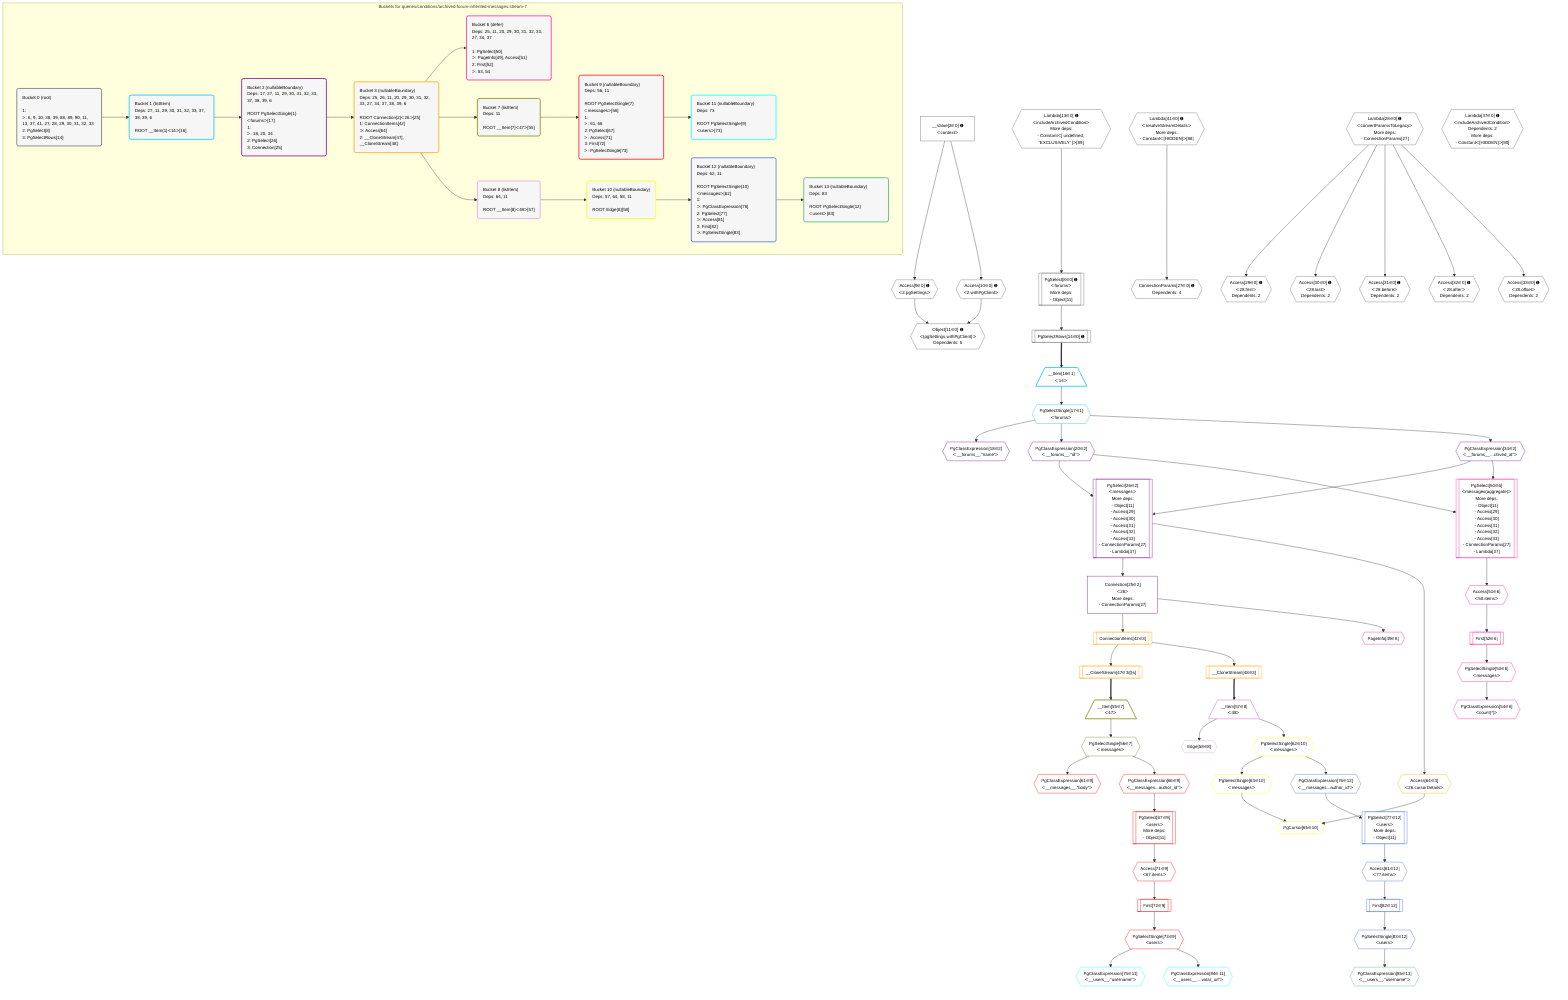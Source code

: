 %%{init: {'themeVariables': { 'fontSize': '12px'}}}%%
graph TD
    classDef path fill:#eee,stroke:#000,color:#000
    classDef plan fill:#fff,stroke-width:1px,color:#000
    classDef itemplan fill:#fff,stroke-width:2px,color:#000
    classDef unbatchedplan fill:#dff,stroke-width:1px,color:#000
    classDef sideeffectplan fill:#fcc,stroke-width:2px,color:#000
    classDef bucket fill:#f6f6f6,color:#000,stroke-width:2px,text-align:left

    subgraph "Buckets for queries/conditions/archived-forum-inherited-messages.stream-7"
    Bucket0("Bucket 0 (root)<br /><br />1: <br />ᐳ: 6, 9, 10, 38, 39, 88, 89, 90, 11, 13, 37, 41, 27, 28, 29, 30, 31, 32, 33<br />2: PgSelect[8]<br />3: PgSelectRows[14]"):::bucket
    Bucket1("Bucket 1 (listItem)<br />Deps: 27, 11, 29, 30, 31, 32, 33, 37, 38, 39, 6<br /><br />ROOT __Item{1}ᐸ14ᐳ[16]"):::bucket
    Bucket2("Bucket 2 (nullableBoundary)<br />Deps: 17, 27, 11, 29, 30, 31, 32, 33, 37, 38, 39, 6<br /><br />ROOT PgSelectSingle{1}ᐸforumsᐳ[17]<br />1: <br />ᐳ: 18, 20, 34<br />2: PgSelect[26]<br />3: Connection[25]"):::bucket
    Bucket3("Bucket 3 (nullableBoundary)<br />Deps: 25, 26, 11, 20, 29, 30, 31, 32, 33, 27, 34, 37, 38, 39, 6<br /><br />ROOT Connection{2}ᐸ26ᐳ[25]<br />1: ConnectionItems[42]<br />ᐳ: Access[64]<br />2: __CloneStream[47], __CloneStream[48]"):::bucket
    Bucket6("Bucket 6 (defer)<br />Deps: 25, 11, 20, 29, 30, 31, 32, 33, 27, 34, 37<br /><br />1: PgSelect[50]<br />ᐳ: PageInfo[49], Access[51]<br />2: First[52]<br />ᐳ: 53, 54"):::bucket
    Bucket7("Bucket 7 (listItem)<br />Deps: 11<br /><br />ROOT __Item{7}ᐸ47ᐳ[55]"):::bucket
    Bucket8("Bucket 8 (listItem)<br />Deps: 64, 11<br /><br />ROOT __Item{8}ᐸ48ᐳ[57]"):::bucket
    Bucket9("Bucket 9 (nullableBoundary)<br />Deps: 56, 11<br /><br />ROOT PgSelectSingle{7}ᐸmessagesᐳ[56]<br />1: <br />ᐳ: 61, 66<br />2: PgSelect[67]<br />ᐳ: Access[71]<br />3: First[72]<br />ᐳ: PgSelectSingle[73]"):::bucket
    Bucket10("Bucket 10 (nullableBoundary)<br />Deps: 57, 64, 58, 11<br /><br />ROOT Edge{8}[58]"):::bucket
    Bucket11("Bucket 11 (nullableBoundary)<br />Deps: 73<br /><br />ROOT PgSelectSingle{9}ᐸusersᐳ[73]"):::bucket
    Bucket12("Bucket 12 (nullableBoundary)<br />Deps: 62, 11<br /><br />ROOT PgSelectSingle{10}ᐸmessagesᐳ[62]<br />1: <br />ᐳ: PgClassExpression[76]<br />2: PgSelect[77]<br />ᐳ: Access[81]<br />3: First[82]<br />ᐳ: PgSelectSingle[83]"):::bucket
    Bucket13("Bucket 13 (nullableBoundary)<br />Deps: 83<br /><br />ROOT PgSelectSingle{12}ᐸusersᐳ[83]"):::bucket
    end
    Bucket0 --> Bucket1
    Bucket1 --> Bucket2
    Bucket2 --> Bucket3
    Bucket3 --> Bucket6 & Bucket7 & Bucket8
    Bucket7 --> Bucket9
    Bucket8 --> Bucket10
    Bucket9 --> Bucket11
    Bucket10 --> Bucket12
    Bucket12 --> Bucket13

    %% plan dependencies
    PgSelect8[["PgSelect[8∈0] ➊<br />ᐸforumsᐳ<br />More deps:<br />- Object[11]"]]:::plan
    Lambda13{{"Lambda[13∈0] ➊<br />ᐸincludeArchivedConditionᐳ<br />More deps:<br />- Constantᐸ[ undefined, 'EXCLUSIVELY' ]ᐳ[89]"}}:::plan
    Lambda13 --> PgSelect8
    Object11{{"Object[11∈0] ➊<br />ᐸ{pgSettings,withPgClient}ᐳ<br />Dependents: 5"}}:::plan
    Access9{{"Access[9∈0] ➊<br />ᐸ2.pgSettingsᐳ"}}:::plan
    Access10{{"Access[10∈0] ➊<br />ᐸ2.withPgClientᐳ"}}:::plan
    Access9 & Access10 --> Object11
    __Value2["__Value[2∈0] ➊<br />ᐸcontextᐳ"]:::plan
    __Value2 --> Access9
    __Value2 --> Access10
    PgSelectRows14[["PgSelectRows[14∈0] ➊"]]:::plan
    PgSelect8 --> PgSelectRows14
    ConnectionParams27{{"ConnectionParams[27∈0] ➊<br />Dependents: 4"}}:::plan
    Lambda41{{"Lambda[41∈0] ➊<br />ᐸresolveStreamDetailsᐳ<br />More deps:<br />- Constantᐸ[HIDDEN]ᐳ[88]"}}:::plan
    Lambda41 --> ConnectionParams27
    Lambda28{{"Lambda[28∈0] ➊<br />ᐸconvertParamsToLegacyᐳ<br />More deps:<br />- ConnectionParams[27]"}}:::plan
    Access29{{"Access[29∈0] ➊<br />ᐸ28.firstᐳ<br />Dependents: 2"}}:::plan
    Lambda28 --> Access29
    Access30{{"Access[30∈0] ➊<br />ᐸ28.lastᐳ<br />Dependents: 2"}}:::plan
    Lambda28 --> Access30
    Access31{{"Access[31∈0] ➊<br />ᐸ28.beforeᐳ<br />Dependents: 2"}}:::plan
    Lambda28 --> Access31
    Access32{{"Access[32∈0] ➊<br />ᐸ28.afterᐳ<br />Dependents: 2"}}:::plan
    Lambda28 --> Access32
    Access33{{"Access[33∈0] ➊<br />ᐸ28.offsetᐳ<br />Dependents: 2"}}:::plan
    Lambda28 --> Access33
    Lambda37{{"Lambda[37∈0] ➊<br />ᐸincludeArchivedConditionᐳ<br />Dependents: 2<br />More deps:<br />- Constantᐸ[HIDDEN]ᐳ[90]"}}:::plan
    __Item16[/"__Item[16∈1]<br />ᐸ14ᐳ"\]:::itemplan
    PgSelectRows14 ==> __Item16
    PgSelectSingle17{{"PgSelectSingle[17∈1]<br />ᐸforumsᐳ"}}:::plan
    __Item16 --> PgSelectSingle17
    PgSelect26[["PgSelect[26∈2]<br />ᐸmessagesᐳ<br />More deps:<br />- Object[11]<br />- Access[29]<br />- Access[30]<br />- Access[31]<br />- Access[32]<br />- Access[33]<br />- ConnectionParams[27]<br />- Lambda[37]"]]:::plan
    PgClassExpression20{{"PgClassExpression[20∈2]<br />ᐸ__forums__.”id”ᐳ"}}:::plan
    PgClassExpression34{{"PgClassExpression[34∈2]<br />ᐸ__forums__...chived_at”ᐳ"}}:::plan
    PgClassExpression20 & PgClassExpression34 --> PgSelect26
    Connection25["Connection[25∈2]<br />ᐸ26ᐳ<br />More deps:<br />- ConnectionParams[27]"]:::plan
    PgSelect26 --> Connection25
    PgClassExpression18{{"PgClassExpression[18∈2]<br />ᐸ__forums__.”name”ᐳ"}}:::plan
    PgSelectSingle17 --> PgClassExpression18
    PgSelectSingle17 --> PgClassExpression20
    PgSelectSingle17 --> PgClassExpression34
    ConnectionItems42[["ConnectionItems[42∈3]"]]:::plan
    Connection25 --> ConnectionItems42
    __CloneStream47[["__CloneStream[47∈3@s]"]]:::plan
    ConnectionItems42 --> __CloneStream47
    __CloneStream48[["__CloneStream[48∈3]"]]:::plan
    ConnectionItems42 --> __CloneStream48
    Access64{{"Access[64∈3]<br />ᐸ26.cursorDetailsᐳ"}}:::plan
    PgSelect26 --> Access64
    PgSelect50[["PgSelect[50∈6]<br />ᐸmessages(aggregate)ᐳ<br />More deps:<br />- Object[11]<br />- Access[29]<br />- Access[30]<br />- Access[31]<br />- Access[32]<br />- Access[33]<br />- ConnectionParams[27]<br />- Lambda[37]"]]:::plan
    PgClassExpression20 & PgClassExpression34 --> PgSelect50
    PageInfo49{{"PageInfo[49∈6]"}}:::plan
    Connection25 --> PageInfo49
    Access51{{"Access[51∈6]<br />ᐸ50.itemsᐳ"}}:::plan
    PgSelect50 --> Access51
    First52[["First[52∈6]"]]:::plan
    Access51 --> First52
    PgSelectSingle53{{"PgSelectSingle[53∈6]<br />ᐸmessagesᐳ"}}:::plan
    First52 --> PgSelectSingle53
    PgClassExpression54{{"PgClassExpression[54∈6]<br />ᐸcount(*)ᐳ"}}:::plan
    PgSelectSingle53 --> PgClassExpression54
    __Item55[/"__Item[55∈7]<br />ᐸ47ᐳ"\]:::itemplan
    __CloneStream47 ==> __Item55
    PgSelectSingle56{{"PgSelectSingle[56∈7]<br />ᐸmessagesᐳ"}}:::plan
    __Item55 --> PgSelectSingle56
    __Item57[/"__Item[57∈8]<br />ᐸ48ᐳ"\]:::itemplan
    __CloneStream48 ==> __Item57
    Edge58{{"Edge[58∈8]"}}:::plan
    __Item57 --> Edge58
    PgSelect67[["PgSelect[67∈9]<br />ᐸusersᐳ<br />More deps:<br />- Object[11]"]]:::plan
    PgClassExpression66{{"PgClassExpression[66∈9]<br />ᐸ__messages...author_id”ᐳ"}}:::plan
    PgClassExpression66 --> PgSelect67
    PgClassExpression61{{"PgClassExpression[61∈9]<br />ᐸ__messages__.”body”ᐳ"}}:::plan
    PgSelectSingle56 --> PgClassExpression61
    PgSelectSingle56 --> PgClassExpression66
    Access71{{"Access[71∈9]<br />ᐸ67.itemsᐳ"}}:::plan
    PgSelect67 --> Access71
    First72[["First[72∈9]"]]:::plan
    Access71 --> First72
    PgSelectSingle73{{"PgSelectSingle[73∈9]<br />ᐸusersᐳ"}}:::plan
    First72 --> PgSelectSingle73
    PgCursor65{{"PgCursor[65∈10]"}}:::plan
    PgSelectSingle63{{"PgSelectSingle[63∈10]<br />ᐸmessagesᐳ"}}:::plan
    PgSelectSingle63 & Access64 --> PgCursor65
    PgSelectSingle62{{"PgSelectSingle[62∈10]<br />ᐸmessagesᐳ"}}:::plan
    __Item57 --> PgSelectSingle62
    PgSelectSingle62 --> PgSelectSingle63
    PgClassExpression75{{"PgClassExpression[75∈11]<br />ᐸ__users__.”username”ᐳ"}}:::plan
    PgSelectSingle73 --> PgClassExpression75
    PgClassExpression84{{"PgClassExpression[84∈11]<br />ᐸ__users__....vatar_url”ᐳ"}}:::plan
    PgSelectSingle73 --> PgClassExpression84
    PgSelect77[["PgSelect[77∈12]<br />ᐸusersᐳ<br />More deps:<br />- Object[11]"]]:::plan
    PgClassExpression76{{"PgClassExpression[76∈12]<br />ᐸ__messages...author_id”ᐳ"}}:::plan
    PgClassExpression76 --> PgSelect77
    PgSelectSingle62 --> PgClassExpression76
    Access81{{"Access[81∈12]<br />ᐸ77.itemsᐳ"}}:::plan
    PgSelect77 --> Access81
    First82[["First[82∈12]"]]:::plan
    Access81 --> First82
    PgSelectSingle83{{"PgSelectSingle[83∈12]<br />ᐸusersᐳ"}}:::plan
    First82 --> PgSelectSingle83
    PgClassExpression85{{"PgClassExpression[85∈13]<br />ᐸ__users__.”username”ᐳ"}}:::plan
    PgSelectSingle83 --> PgClassExpression85

    %% define steps
    classDef bucket0 stroke:#696969
    class Bucket0,__Value2,PgSelect8,Access9,Access10,Object11,Lambda13,PgSelectRows14,ConnectionParams27,Lambda28,Access29,Access30,Access31,Access32,Access33,Lambda37,Lambda41 bucket0
    classDef bucket1 stroke:#00bfff
    class Bucket1,__Item16,PgSelectSingle17 bucket1
    classDef bucket2 stroke:#7f007f
    class Bucket2,PgClassExpression18,PgClassExpression20,Connection25,PgSelect26,PgClassExpression34 bucket2
    classDef bucket3 stroke:#ffa500
    class Bucket3,ConnectionItems42,__CloneStream47,__CloneStream48,Access64 bucket3
    classDef bucket6 stroke:#ff1493
    class Bucket6,PageInfo49,PgSelect50,Access51,First52,PgSelectSingle53,PgClassExpression54 bucket6
    classDef bucket7 stroke:#808000
    class Bucket7,__Item55,PgSelectSingle56 bucket7
    classDef bucket8 stroke:#dda0dd
    class Bucket8,__Item57,Edge58 bucket8
    classDef bucket9 stroke:#ff0000
    class Bucket9,PgClassExpression61,PgClassExpression66,PgSelect67,Access71,First72,PgSelectSingle73 bucket9
    classDef bucket10 stroke:#ffff00
    class Bucket10,PgSelectSingle62,PgSelectSingle63,PgCursor65 bucket10
    classDef bucket11 stroke:#00ffff
    class Bucket11,PgClassExpression75,PgClassExpression84 bucket11
    classDef bucket12 stroke:#4169e1
    class Bucket12,PgClassExpression76,PgSelect77,Access81,First82,PgSelectSingle83 bucket12
    classDef bucket13 stroke:#3cb371
    class Bucket13,PgClassExpression85 bucket13